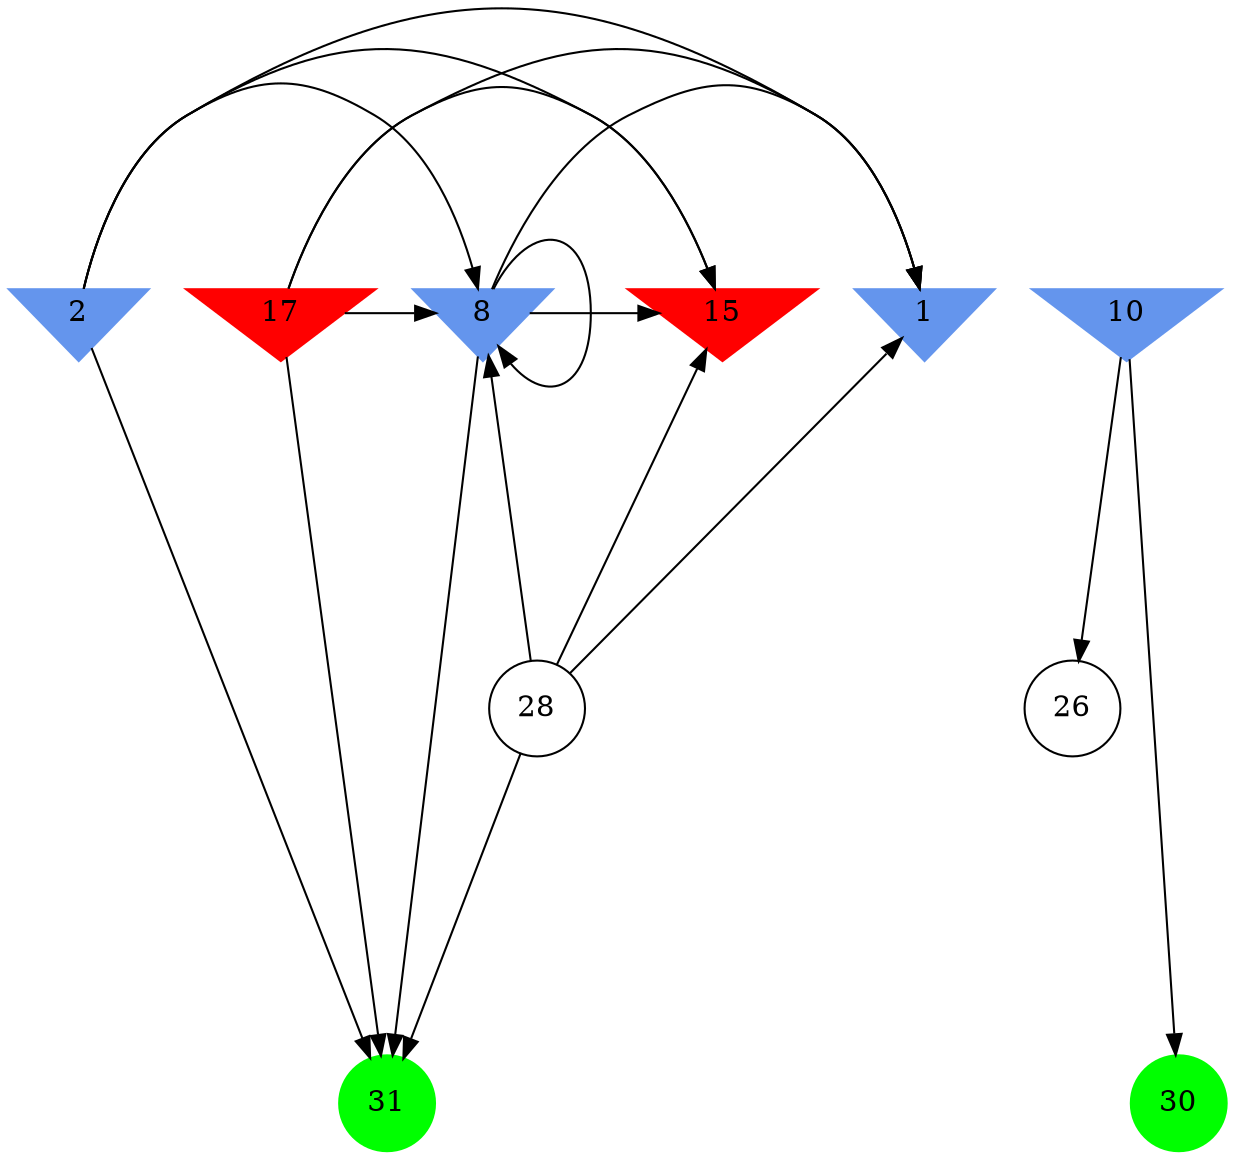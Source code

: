 digraph brain {
	ranksep=2.0;
	1 [shape=invtriangle,style=filled,color=cornflowerblue];
	2 [shape=invtriangle,style=filled,color=cornflowerblue];
	8 [shape=invtriangle,style=filled,color=cornflowerblue];
	10 [shape=invtriangle,style=filled,color=cornflowerblue];
	15 [shape=invtriangle,style=filled,color=red];
	17 [shape=invtriangle,style=filled,color=red];
	26 [shape=circle,color=black];
	28 [shape=circle,color=black];
	30 [shape=circle,style=filled,color=green];
	31 [shape=circle,style=filled,color=green];
	10	->	30;
	10	->	26;
	17	->	8;
	17	->	1;
	17	->	31;
	17	->	15;
	2	->	8;
	2	->	1;
	2	->	31;
	2	->	15;
	8	->	8;
	8	->	1;
	8	->	31;
	8	->	15;
	28	->	8;
	28	->	1;
	28	->	31;
	28	->	15;
	{ rank=same; 1; 2; 8; 10; 15; 17; }
	{ rank=same; 26; 28; }
	{ rank=same; 30; 31; }
}

